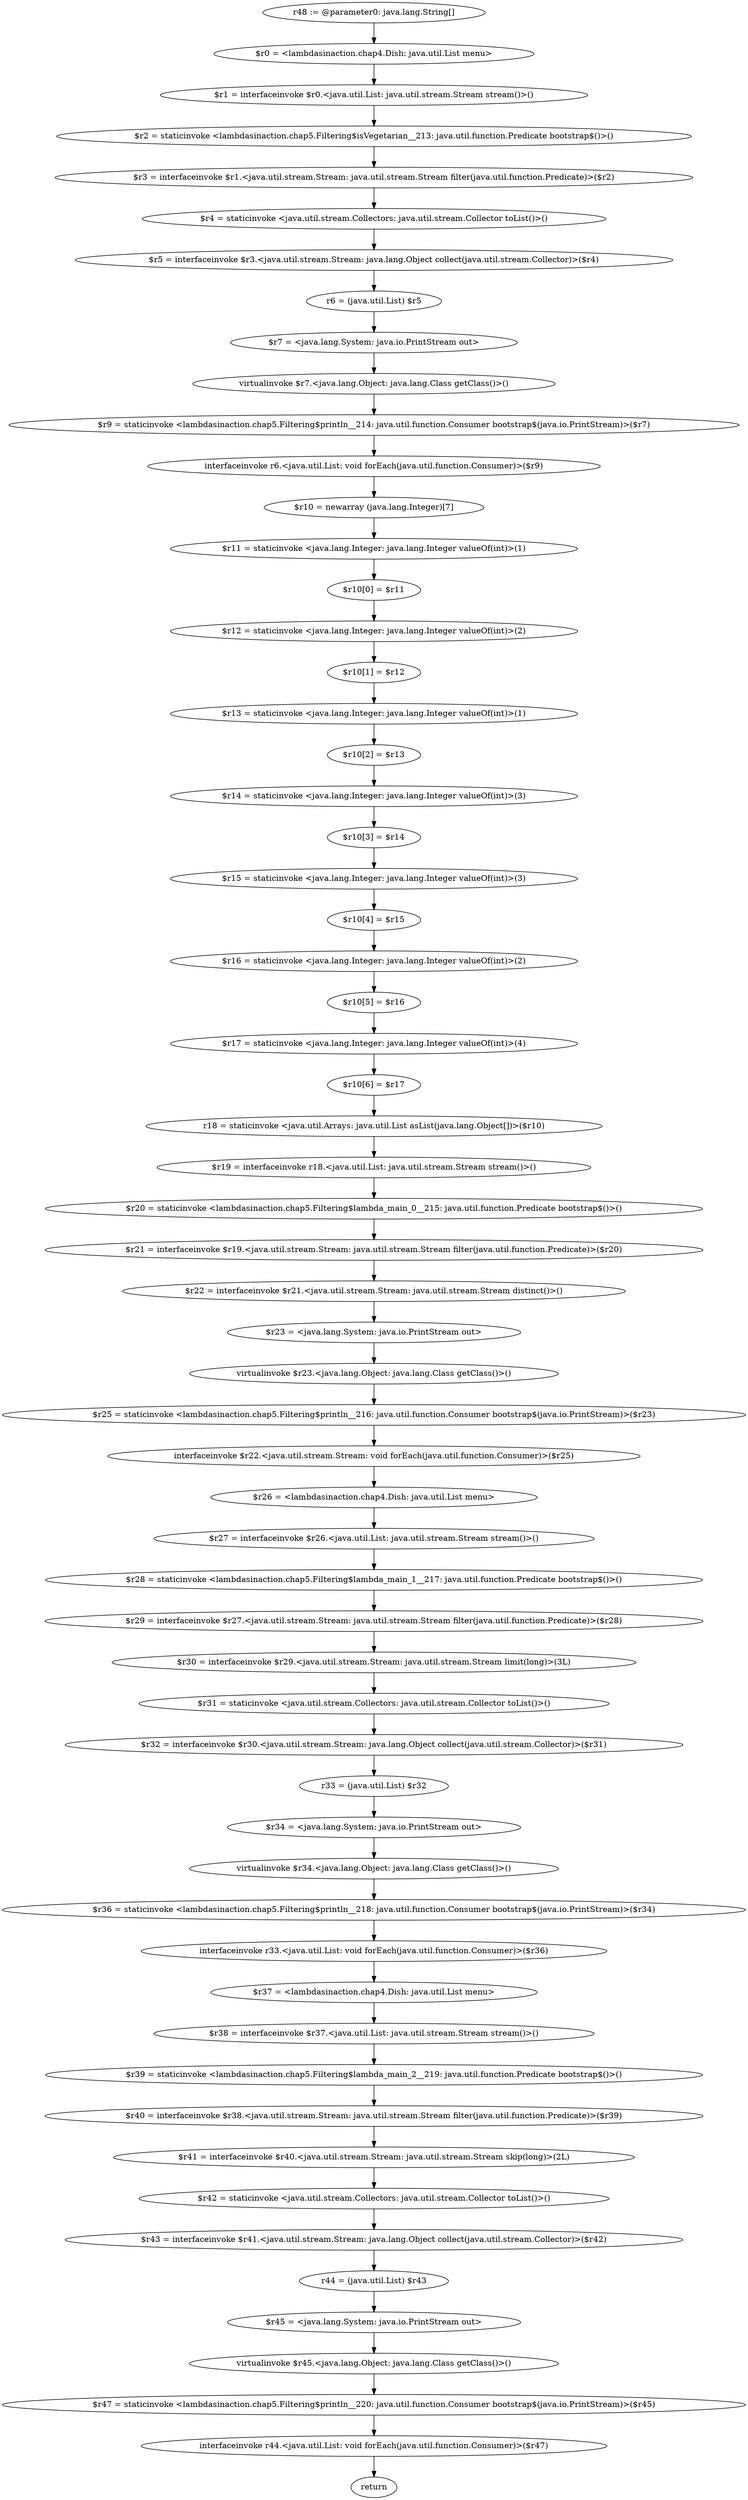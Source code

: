 digraph "unitGraph" {
    "r48 := @parameter0: java.lang.String[]"
    "$r0 = <lambdasinaction.chap4.Dish: java.util.List menu>"
    "$r1 = interfaceinvoke $r0.<java.util.List: java.util.stream.Stream stream()>()"
    "$r2 = staticinvoke <lambdasinaction.chap5.Filtering$isVegetarian__213: java.util.function.Predicate bootstrap$()>()"
    "$r3 = interfaceinvoke $r1.<java.util.stream.Stream: java.util.stream.Stream filter(java.util.function.Predicate)>($r2)"
    "$r4 = staticinvoke <java.util.stream.Collectors: java.util.stream.Collector toList()>()"
    "$r5 = interfaceinvoke $r3.<java.util.stream.Stream: java.lang.Object collect(java.util.stream.Collector)>($r4)"
    "r6 = (java.util.List) $r5"
    "$r7 = <java.lang.System: java.io.PrintStream out>"
    "virtualinvoke $r7.<java.lang.Object: java.lang.Class getClass()>()"
    "$r9 = staticinvoke <lambdasinaction.chap5.Filtering$println__214: java.util.function.Consumer bootstrap$(java.io.PrintStream)>($r7)"
    "interfaceinvoke r6.<java.util.List: void forEach(java.util.function.Consumer)>($r9)"
    "$r10 = newarray (java.lang.Integer)[7]"
    "$r11 = staticinvoke <java.lang.Integer: java.lang.Integer valueOf(int)>(1)"
    "$r10[0] = $r11"
    "$r12 = staticinvoke <java.lang.Integer: java.lang.Integer valueOf(int)>(2)"
    "$r10[1] = $r12"
    "$r13 = staticinvoke <java.lang.Integer: java.lang.Integer valueOf(int)>(1)"
    "$r10[2] = $r13"
    "$r14 = staticinvoke <java.lang.Integer: java.lang.Integer valueOf(int)>(3)"
    "$r10[3] = $r14"
    "$r15 = staticinvoke <java.lang.Integer: java.lang.Integer valueOf(int)>(3)"
    "$r10[4] = $r15"
    "$r16 = staticinvoke <java.lang.Integer: java.lang.Integer valueOf(int)>(2)"
    "$r10[5] = $r16"
    "$r17 = staticinvoke <java.lang.Integer: java.lang.Integer valueOf(int)>(4)"
    "$r10[6] = $r17"
    "r18 = staticinvoke <java.util.Arrays: java.util.List asList(java.lang.Object[])>($r10)"
    "$r19 = interfaceinvoke r18.<java.util.List: java.util.stream.Stream stream()>()"
    "$r20 = staticinvoke <lambdasinaction.chap5.Filtering$lambda_main_0__215: java.util.function.Predicate bootstrap$()>()"
    "$r21 = interfaceinvoke $r19.<java.util.stream.Stream: java.util.stream.Stream filter(java.util.function.Predicate)>($r20)"
    "$r22 = interfaceinvoke $r21.<java.util.stream.Stream: java.util.stream.Stream distinct()>()"
    "$r23 = <java.lang.System: java.io.PrintStream out>"
    "virtualinvoke $r23.<java.lang.Object: java.lang.Class getClass()>()"
    "$r25 = staticinvoke <lambdasinaction.chap5.Filtering$println__216: java.util.function.Consumer bootstrap$(java.io.PrintStream)>($r23)"
    "interfaceinvoke $r22.<java.util.stream.Stream: void forEach(java.util.function.Consumer)>($r25)"
    "$r26 = <lambdasinaction.chap4.Dish: java.util.List menu>"
    "$r27 = interfaceinvoke $r26.<java.util.List: java.util.stream.Stream stream()>()"
    "$r28 = staticinvoke <lambdasinaction.chap5.Filtering$lambda_main_1__217: java.util.function.Predicate bootstrap$()>()"
    "$r29 = interfaceinvoke $r27.<java.util.stream.Stream: java.util.stream.Stream filter(java.util.function.Predicate)>($r28)"
    "$r30 = interfaceinvoke $r29.<java.util.stream.Stream: java.util.stream.Stream limit(long)>(3L)"
    "$r31 = staticinvoke <java.util.stream.Collectors: java.util.stream.Collector toList()>()"
    "$r32 = interfaceinvoke $r30.<java.util.stream.Stream: java.lang.Object collect(java.util.stream.Collector)>($r31)"
    "r33 = (java.util.List) $r32"
    "$r34 = <java.lang.System: java.io.PrintStream out>"
    "virtualinvoke $r34.<java.lang.Object: java.lang.Class getClass()>()"
    "$r36 = staticinvoke <lambdasinaction.chap5.Filtering$println__218: java.util.function.Consumer bootstrap$(java.io.PrintStream)>($r34)"
    "interfaceinvoke r33.<java.util.List: void forEach(java.util.function.Consumer)>($r36)"
    "$r37 = <lambdasinaction.chap4.Dish: java.util.List menu>"
    "$r38 = interfaceinvoke $r37.<java.util.List: java.util.stream.Stream stream()>()"
    "$r39 = staticinvoke <lambdasinaction.chap5.Filtering$lambda_main_2__219: java.util.function.Predicate bootstrap$()>()"
    "$r40 = interfaceinvoke $r38.<java.util.stream.Stream: java.util.stream.Stream filter(java.util.function.Predicate)>($r39)"
    "$r41 = interfaceinvoke $r40.<java.util.stream.Stream: java.util.stream.Stream skip(long)>(2L)"
    "$r42 = staticinvoke <java.util.stream.Collectors: java.util.stream.Collector toList()>()"
    "$r43 = interfaceinvoke $r41.<java.util.stream.Stream: java.lang.Object collect(java.util.stream.Collector)>($r42)"
    "r44 = (java.util.List) $r43"
    "$r45 = <java.lang.System: java.io.PrintStream out>"
    "virtualinvoke $r45.<java.lang.Object: java.lang.Class getClass()>()"
    "$r47 = staticinvoke <lambdasinaction.chap5.Filtering$println__220: java.util.function.Consumer bootstrap$(java.io.PrintStream)>($r45)"
    "interfaceinvoke r44.<java.util.List: void forEach(java.util.function.Consumer)>($r47)"
    "return"
    "r48 := @parameter0: java.lang.String[]"->"$r0 = <lambdasinaction.chap4.Dish: java.util.List menu>";
    "$r0 = <lambdasinaction.chap4.Dish: java.util.List menu>"->"$r1 = interfaceinvoke $r0.<java.util.List: java.util.stream.Stream stream()>()";
    "$r1 = interfaceinvoke $r0.<java.util.List: java.util.stream.Stream stream()>()"->"$r2 = staticinvoke <lambdasinaction.chap5.Filtering$isVegetarian__213: java.util.function.Predicate bootstrap$()>()";
    "$r2 = staticinvoke <lambdasinaction.chap5.Filtering$isVegetarian__213: java.util.function.Predicate bootstrap$()>()"->"$r3 = interfaceinvoke $r1.<java.util.stream.Stream: java.util.stream.Stream filter(java.util.function.Predicate)>($r2)";
    "$r3 = interfaceinvoke $r1.<java.util.stream.Stream: java.util.stream.Stream filter(java.util.function.Predicate)>($r2)"->"$r4 = staticinvoke <java.util.stream.Collectors: java.util.stream.Collector toList()>()";
    "$r4 = staticinvoke <java.util.stream.Collectors: java.util.stream.Collector toList()>()"->"$r5 = interfaceinvoke $r3.<java.util.stream.Stream: java.lang.Object collect(java.util.stream.Collector)>($r4)";
    "$r5 = interfaceinvoke $r3.<java.util.stream.Stream: java.lang.Object collect(java.util.stream.Collector)>($r4)"->"r6 = (java.util.List) $r5";
    "r6 = (java.util.List) $r5"->"$r7 = <java.lang.System: java.io.PrintStream out>";
    "$r7 = <java.lang.System: java.io.PrintStream out>"->"virtualinvoke $r7.<java.lang.Object: java.lang.Class getClass()>()";
    "virtualinvoke $r7.<java.lang.Object: java.lang.Class getClass()>()"->"$r9 = staticinvoke <lambdasinaction.chap5.Filtering$println__214: java.util.function.Consumer bootstrap$(java.io.PrintStream)>($r7)";
    "$r9 = staticinvoke <lambdasinaction.chap5.Filtering$println__214: java.util.function.Consumer bootstrap$(java.io.PrintStream)>($r7)"->"interfaceinvoke r6.<java.util.List: void forEach(java.util.function.Consumer)>($r9)";
    "interfaceinvoke r6.<java.util.List: void forEach(java.util.function.Consumer)>($r9)"->"$r10 = newarray (java.lang.Integer)[7]";
    "$r10 = newarray (java.lang.Integer)[7]"->"$r11 = staticinvoke <java.lang.Integer: java.lang.Integer valueOf(int)>(1)";
    "$r11 = staticinvoke <java.lang.Integer: java.lang.Integer valueOf(int)>(1)"->"$r10[0] = $r11";
    "$r10[0] = $r11"->"$r12 = staticinvoke <java.lang.Integer: java.lang.Integer valueOf(int)>(2)";
    "$r12 = staticinvoke <java.lang.Integer: java.lang.Integer valueOf(int)>(2)"->"$r10[1] = $r12";
    "$r10[1] = $r12"->"$r13 = staticinvoke <java.lang.Integer: java.lang.Integer valueOf(int)>(1)";
    "$r13 = staticinvoke <java.lang.Integer: java.lang.Integer valueOf(int)>(1)"->"$r10[2] = $r13";
    "$r10[2] = $r13"->"$r14 = staticinvoke <java.lang.Integer: java.lang.Integer valueOf(int)>(3)";
    "$r14 = staticinvoke <java.lang.Integer: java.lang.Integer valueOf(int)>(3)"->"$r10[3] = $r14";
    "$r10[3] = $r14"->"$r15 = staticinvoke <java.lang.Integer: java.lang.Integer valueOf(int)>(3)";
    "$r15 = staticinvoke <java.lang.Integer: java.lang.Integer valueOf(int)>(3)"->"$r10[4] = $r15";
    "$r10[4] = $r15"->"$r16 = staticinvoke <java.lang.Integer: java.lang.Integer valueOf(int)>(2)";
    "$r16 = staticinvoke <java.lang.Integer: java.lang.Integer valueOf(int)>(2)"->"$r10[5] = $r16";
    "$r10[5] = $r16"->"$r17 = staticinvoke <java.lang.Integer: java.lang.Integer valueOf(int)>(4)";
    "$r17 = staticinvoke <java.lang.Integer: java.lang.Integer valueOf(int)>(4)"->"$r10[6] = $r17";
    "$r10[6] = $r17"->"r18 = staticinvoke <java.util.Arrays: java.util.List asList(java.lang.Object[])>($r10)";
    "r18 = staticinvoke <java.util.Arrays: java.util.List asList(java.lang.Object[])>($r10)"->"$r19 = interfaceinvoke r18.<java.util.List: java.util.stream.Stream stream()>()";
    "$r19 = interfaceinvoke r18.<java.util.List: java.util.stream.Stream stream()>()"->"$r20 = staticinvoke <lambdasinaction.chap5.Filtering$lambda_main_0__215: java.util.function.Predicate bootstrap$()>()";
    "$r20 = staticinvoke <lambdasinaction.chap5.Filtering$lambda_main_0__215: java.util.function.Predicate bootstrap$()>()"->"$r21 = interfaceinvoke $r19.<java.util.stream.Stream: java.util.stream.Stream filter(java.util.function.Predicate)>($r20)";
    "$r21 = interfaceinvoke $r19.<java.util.stream.Stream: java.util.stream.Stream filter(java.util.function.Predicate)>($r20)"->"$r22 = interfaceinvoke $r21.<java.util.stream.Stream: java.util.stream.Stream distinct()>()";
    "$r22 = interfaceinvoke $r21.<java.util.stream.Stream: java.util.stream.Stream distinct()>()"->"$r23 = <java.lang.System: java.io.PrintStream out>";
    "$r23 = <java.lang.System: java.io.PrintStream out>"->"virtualinvoke $r23.<java.lang.Object: java.lang.Class getClass()>()";
    "virtualinvoke $r23.<java.lang.Object: java.lang.Class getClass()>()"->"$r25 = staticinvoke <lambdasinaction.chap5.Filtering$println__216: java.util.function.Consumer bootstrap$(java.io.PrintStream)>($r23)";
    "$r25 = staticinvoke <lambdasinaction.chap5.Filtering$println__216: java.util.function.Consumer bootstrap$(java.io.PrintStream)>($r23)"->"interfaceinvoke $r22.<java.util.stream.Stream: void forEach(java.util.function.Consumer)>($r25)";
    "interfaceinvoke $r22.<java.util.stream.Stream: void forEach(java.util.function.Consumer)>($r25)"->"$r26 = <lambdasinaction.chap4.Dish: java.util.List menu>";
    "$r26 = <lambdasinaction.chap4.Dish: java.util.List menu>"->"$r27 = interfaceinvoke $r26.<java.util.List: java.util.stream.Stream stream()>()";
    "$r27 = interfaceinvoke $r26.<java.util.List: java.util.stream.Stream stream()>()"->"$r28 = staticinvoke <lambdasinaction.chap5.Filtering$lambda_main_1__217: java.util.function.Predicate bootstrap$()>()";
    "$r28 = staticinvoke <lambdasinaction.chap5.Filtering$lambda_main_1__217: java.util.function.Predicate bootstrap$()>()"->"$r29 = interfaceinvoke $r27.<java.util.stream.Stream: java.util.stream.Stream filter(java.util.function.Predicate)>($r28)";
    "$r29 = interfaceinvoke $r27.<java.util.stream.Stream: java.util.stream.Stream filter(java.util.function.Predicate)>($r28)"->"$r30 = interfaceinvoke $r29.<java.util.stream.Stream: java.util.stream.Stream limit(long)>(3L)";
    "$r30 = interfaceinvoke $r29.<java.util.stream.Stream: java.util.stream.Stream limit(long)>(3L)"->"$r31 = staticinvoke <java.util.stream.Collectors: java.util.stream.Collector toList()>()";
    "$r31 = staticinvoke <java.util.stream.Collectors: java.util.stream.Collector toList()>()"->"$r32 = interfaceinvoke $r30.<java.util.stream.Stream: java.lang.Object collect(java.util.stream.Collector)>($r31)";
    "$r32 = interfaceinvoke $r30.<java.util.stream.Stream: java.lang.Object collect(java.util.stream.Collector)>($r31)"->"r33 = (java.util.List) $r32";
    "r33 = (java.util.List) $r32"->"$r34 = <java.lang.System: java.io.PrintStream out>";
    "$r34 = <java.lang.System: java.io.PrintStream out>"->"virtualinvoke $r34.<java.lang.Object: java.lang.Class getClass()>()";
    "virtualinvoke $r34.<java.lang.Object: java.lang.Class getClass()>()"->"$r36 = staticinvoke <lambdasinaction.chap5.Filtering$println__218: java.util.function.Consumer bootstrap$(java.io.PrintStream)>($r34)";
    "$r36 = staticinvoke <lambdasinaction.chap5.Filtering$println__218: java.util.function.Consumer bootstrap$(java.io.PrintStream)>($r34)"->"interfaceinvoke r33.<java.util.List: void forEach(java.util.function.Consumer)>($r36)";
    "interfaceinvoke r33.<java.util.List: void forEach(java.util.function.Consumer)>($r36)"->"$r37 = <lambdasinaction.chap4.Dish: java.util.List menu>";
    "$r37 = <lambdasinaction.chap4.Dish: java.util.List menu>"->"$r38 = interfaceinvoke $r37.<java.util.List: java.util.stream.Stream stream()>()";
    "$r38 = interfaceinvoke $r37.<java.util.List: java.util.stream.Stream stream()>()"->"$r39 = staticinvoke <lambdasinaction.chap5.Filtering$lambda_main_2__219: java.util.function.Predicate bootstrap$()>()";
    "$r39 = staticinvoke <lambdasinaction.chap5.Filtering$lambda_main_2__219: java.util.function.Predicate bootstrap$()>()"->"$r40 = interfaceinvoke $r38.<java.util.stream.Stream: java.util.stream.Stream filter(java.util.function.Predicate)>($r39)";
    "$r40 = interfaceinvoke $r38.<java.util.stream.Stream: java.util.stream.Stream filter(java.util.function.Predicate)>($r39)"->"$r41 = interfaceinvoke $r40.<java.util.stream.Stream: java.util.stream.Stream skip(long)>(2L)";
    "$r41 = interfaceinvoke $r40.<java.util.stream.Stream: java.util.stream.Stream skip(long)>(2L)"->"$r42 = staticinvoke <java.util.stream.Collectors: java.util.stream.Collector toList()>()";
    "$r42 = staticinvoke <java.util.stream.Collectors: java.util.stream.Collector toList()>()"->"$r43 = interfaceinvoke $r41.<java.util.stream.Stream: java.lang.Object collect(java.util.stream.Collector)>($r42)";
    "$r43 = interfaceinvoke $r41.<java.util.stream.Stream: java.lang.Object collect(java.util.stream.Collector)>($r42)"->"r44 = (java.util.List) $r43";
    "r44 = (java.util.List) $r43"->"$r45 = <java.lang.System: java.io.PrintStream out>";
    "$r45 = <java.lang.System: java.io.PrintStream out>"->"virtualinvoke $r45.<java.lang.Object: java.lang.Class getClass()>()";
    "virtualinvoke $r45.<java.lang.Object: java.lang.Class getClass()>()"->"$r47 = staticinvoke <lambdasinaction.chap5.Filtering$println__220: java.util.function.Consumer bootstrap$(java.io.PrintStream)>($r45)";
    "$r47 = staticinvoke <lambdasinaction.chap5.Filtering$println__220: java.util.function.Consumer bootstrap$(java.io.PrintStream)>($r45)"->"interfaceinvoke r44.<java.util.List: void forEach(java.util.function.Consumer)>($r47)";
    "interfaceinvoke r44.<java.util.List: void forEach(java.util.function.Consumer)>($r47)"->"return";
}
